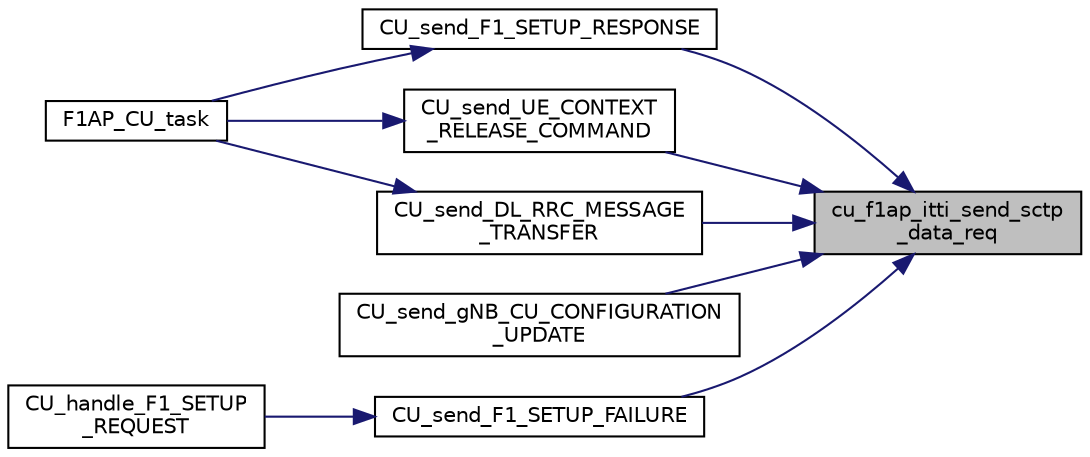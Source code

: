 digraph "cu_f1ap_itti_send_sctp_data_req"
{
 // LATEX_PDF_SIZE
  edge [fontname="Helvetica",fontsize="10",labelfontname="Helvetica",labelfontsize="10"];
  node [fontname="Helvetica",fontsize="10",shape=record];
  rankdir="RL";
  Node1 [label="cu_f1ap_itti_send_sctp\l_data_req",height=0.2,width=0.4,color="black", fillcolor="grey75", style="filled", fontcolor="black",tooltip=" "];
  Node1 -> Node2 [dir="back",color="midnightblue",fontsize="10",style="solid",fontname="Helvetica"];
  Node2 [label="CU_send_DL_RRC_MESSAGE\l_TRANSFER",height=0.2,width=0.4,color="black", fillcolor="white", style="filled",URL="$f1ap__cu__rrc__message__transfer_8h.html#afba97e073300405c03a922b03d2bb043",tooltip=" "];
  Node2 -> Node3 [dir="back",color="midnightblue",fontsize="10",style="solid",fontname="Helvetica"];
  Node3 [label="F1AP_CU_task",height=0.2,width=0.4,color="black", fillcolor="white", style="filled",URL="$f1ap__cu__task_8h.html#a0383570bfaf226e5df424904480e7399",tooltip=" "];
  Node1 -> Node4 [dir="back",color="midnightblue",fontsize="10",style="solid",fontname="Helvetica"];
  Node4 [label="CU_send_F1_SETUP_FAILURE",height=0.2,width=0.4,color="black", fillcolor="white", style="filled",URL="$f1ap__cu__interface__management_8h.html#ae5fff873d4e32882c2a449eea1ba1866",tooltip=" "];
  Node4 -> Node5 [dir="back",color="midnightblue",fontsize="10",style="solid",fontname="Helvetica"];
  Node5 [label="CU_handle_F1_SETUP\l_REQUEST",height=0.2,width=0.4,color="black", fillcolor="white", style="filled",URL="$f1ap__cu__interface__management_8h.html#a0647d0a332b1626e6ab1cb65c255a8ce",tooltip=" "];
  Node1 -> Node6 [dir="back",color="midnightblue",fontsize="10",style="solid",fontname="Helvetica"];
  Node6 [label="CU_send_F1_SETUP_RESPONSE",height=0.2,width=0.4,color="black", fillcolor="white", style="filled",URL="$f1ap__cu__interface__management_8h.html#adafa574c6502ee44e2f620f72fe6ab38",tooltip=" "];
  Node6 -> Node3 [dir="back",color="midnightblue",fontsize="10",style="solid",fontname="Helvetica"];
  Node1 -> Node7 [dir="back",color="midnightblue",fontsize="10",style="solid",fontname="Helvetica"];
  Node7 [label="CU_send_gNB_CU_CONFIGURATION\l_UPDATE",height=0.2,width=0.4,color="black", fillcolor="white", style="filled",URL="$f1ap__cu__interface__management_8h.html#ac0b3e3c69dee32d9888e6cf200c2c9b2",tooltip=" "];
  Node1 -> Node8 [dir="back",color="midnightblue",fontsize="10",style="solid",fontname="Helvetica"];
  Node8 [label="CU_send_UE_CONTEXT\l_RELEASE_COMMAND",height=0.2,width=0.4,color="black", fillcolor="white", style="filled",URL="$f1ap__cu__ue__context__management_8h.html#ad5a3d08d08a29763c401f14071698984",tooltip=" "];
  Node8 -> Node3 [dir="back",color="midnightblue",fontsize="10",style="solid",fontname="Helvetica"];
}
